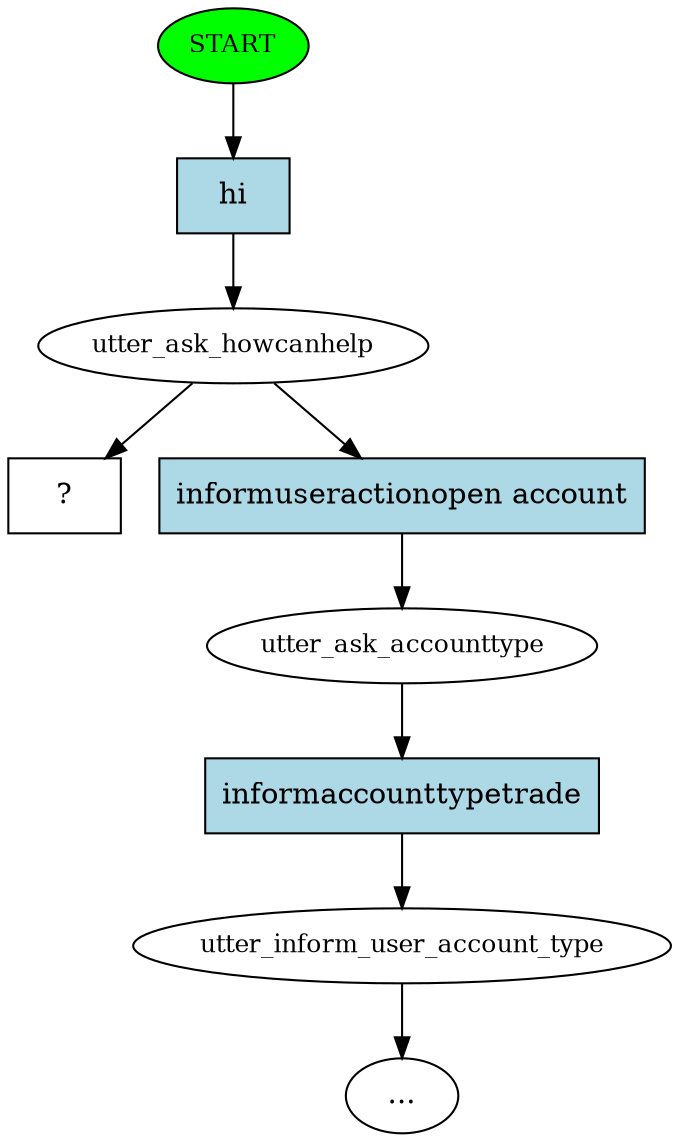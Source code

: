 digraph  {
0 [class="start active", fillcolor=green, fontsize=12, label=START, style=filled];
1 [class=active, fontsize=12, label=utter_ask_howcanhelp];
2 [class="", fontsize=12, label=utter_ask_accounttype];
3 [class="", fontsize=12, label=utter_inform_user_account_type];
"-4" [class=ellipsis, label="..."];
8 [class="intent dashed active", label="  ?  ", shape=rect];
9 [class="intent active", fillcolor=lightblue, label=hi, shape=rect, style=filled];
10 [class=intent, fillcolor=lightblue, label="informuseractionopen account", shape=rect, style=filled];
11 [class=intent, fillcolor=lightblue, label=informaccounttypetrade, shape=rect, style=filled];
0 -> 9  [class=active, key=0];
1 -> 8  [class=active, key=NONE, label=""];
1 -> 10  [class="", key=0];
2 -> 11  [class="", key=0];
3 -> "-4"  [class="", key=NONE, label=""];
9 -> 1  [class=active, key=0];
10 -> 2  [class="", key=0];
11 -> 3  [class="", key=0];
}
